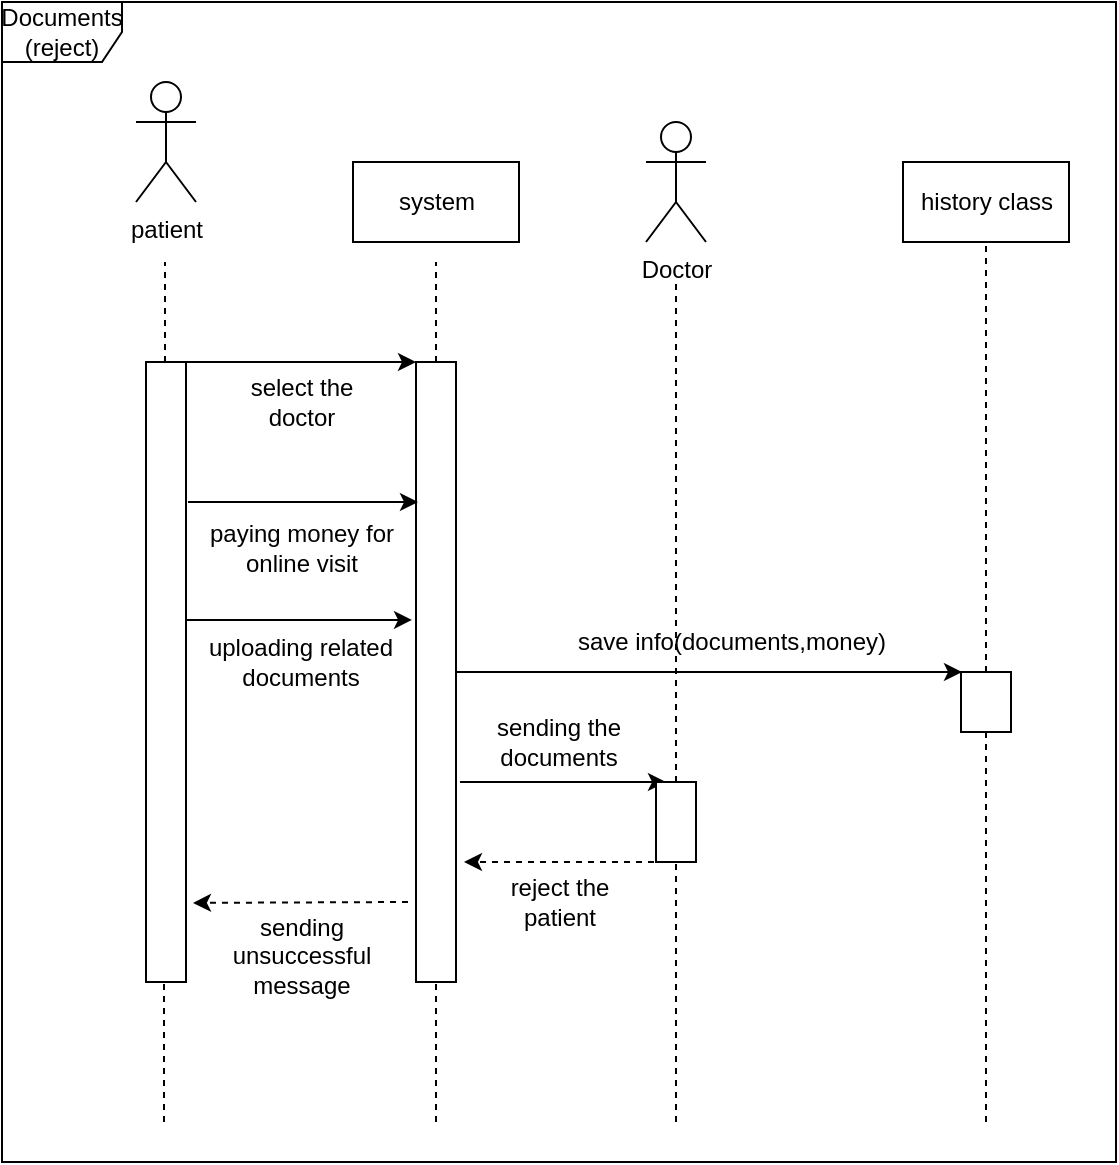 <mxfile type="device" version="12.3.8" pages="1"><diagram name="Page-1" id="ZdaVf6zdmED6G4ux3xBr"><mxGraphModel grid="1" dx="526" dy="498" gridSize="10" guides="1" tooltips="1" connect="1" arrows="1" fold="1" page="1" pageScale="1" pageWidth="850" pageHeight="1100" math="0" shadow="0"><root><mxCell id="0" /><mxCell id="1" parent="0" /><mxCell value="patient" id="5Ey6m13ZiVss2peBzVta-1" parent="1" style="shape=umlActor;verticalLabelPosition=bottom;labelBackgroundColor=#ffffff;verticalAlign=top;html=1;outlineConnect=0;" vertex="1"><mxGeometry as="geometry" height="60" width="30" x="90" y="80" /></mxCell><mxCell value="Doctor" id="5Ey6m13ZiVss2peBzVta-2" parent="1" style="shape=umlActor;verticalLabelPosition=bottom;labelBackgroundColor=#ffffff;verticalAlign=top;html=1;outlineConnect=0;" vertex="1"><mxGeometry as="geometry" height="60" width="30" x="345" y="100" /></mxCell><mxCell value="" id="5Ey6m13ZiVss2peBzVta-3" parent="1" style="endArrow=none;dashed=1;html=1;" edge="1"><mxGeometry as="geometry" height="50" width="50" relative="1"><mxPoint as="sourcePoint" x="104.5" y="220" /><mxPoint as="targetPoint" x="104.5" y="170" /></mxGeometry></mxCell><mxCell value="" id="5Ey6m13ZiVss2peBzVta-4" parent="1" style="endArrow=none;dashed=1;html=1;" edge="1"><mxGeometry as="geometry" height="50" width="50" relative="1"><mxPoint as="sourcePoint" x="240" y="220" /><mxPoint as="targetPoint" x="240" y="170" /></mxGeometry></mxCell><mxCell value="" id="5Ey6m13ZiVss2peBzVta-5" parent="1" style="endArrow=none;dashed=1;html=1;" edge="1" source="5Ey6m13ZiVss2peBzVta-29"><mxGeometry as="geometry" height="50" width="50" relative="1"><mxPoint as="sourcePoint" x="515" y="550" /><mxPoint as="targetPoint" x="515" y="160" /></mxGeometry></mxCell><mxCell value="" id="5Ey6m13ZiVss2peBzVta-6" parent="1" style="rounded=0;whiteSpace=wrap;html=1;" vertex="1"><mxGeometry as="geometry" height="310" width="20" x="95" y="220" /></mxCell><mxCell value="" id="5Ey6m13ZiVss2peBzVta-7" parent="1" style="rounded=0;whiteSpace=wrap;html=1;" vertex="1"><mxGeometry as="geometry" height="310" width="20" x="230" y="220" /></mxCell><mxCell value="" id="5Ey6m13ZiVss2peBzVta-8" parent="1" style="endArrow=classic;html=1;" edge="1"><mxGeometry as="geometry" height="50" width="50" relative="1"><mxPoint as="sourcePoint" x="115" y="220" /><mxPoint as="targetPoint" x="230" y="220" /></mxGeometry></mxCell><mxCell value="select the doctor" id="5Ey6m13ZiVss2peBzVta-9" parent="1" style="text;html=1;strokeColor=none;fillColor=none;align=center;verticalAlign=middle;whiteSpace=wrap;rounded=0;" vertex="1"><mxGeometry as="geometry" height="20" width="90" x="127.5" y="230" /></mxCell><mxCell value="history&amp;nbsp;class" id="5Ey6m13ZiVss2peBzVta-10" parent="1" style="rounded=0;whiteSpace=wrap;html=1;" vertex="1"><mxGeometry as="geometry" height="40" width="83" x="473.5" y="120" /></mxCell><mxCell value="system" id="5Ey6m13ZiVss2peBzVta-11" parent="1" style="rounded=0;whiteSpace=wrap;html=1;" vertex="1"><mxGeometry as="geometry" height="40" width="83" x="198.5" y="120" /></mxCell><mxCell value="reject the patient" id="5Ey6m13ZiVss2peBzVta-12" parent="1" style="text;html=1;strokeColor=none;fillColor=none;align=center;verticalAlign=middle;whiteSpace=wrap;rounded=0;" vertex="1"><mxGeometry as="geometry" height="20" width="60" x="271.5" y="480" /></mxCell><mxCell value="&lt;p&gt;sending unsuccessful message&lt;/p&gt;&lt;p&gt;&lt;br&gt;&lt;/p&gt;" id="5Ey6m13ZiVss2peBzVta-13" parent="1" style="text;html=1;strokeColor=none;fillColor=none;align=center;verticalAlign=middle;whiteSpace=wrap;rounded=0;" vertex="1"><mxGeometry as="geometry" height="20" width="60" x="142.5" y="520" /></mxCell><mxCell value="" id="5Ey6m13ZiVss2peBzVta-14" parent="1" style="endArrow=none;dashed=1;html=1;entryX=0.5;entryY=1;entryDx=0;entryDy=0;" edge="1" target="5Ey6m13ZiVss2peBzVta-6"><mxGeometry as="geometry" height="50" width="50" relative="1"><mxPoint as="sourcePoint" x="105" y="530" /><mxPoint as="targetPoint" x="105" y="480" /><Array as="points"><mxPoint x="105" y="530" /></Array></mxGeometry></mxCell><mxCell value="Documents (reject)" id="5Ey6m13ZiVss2peBzVta-15" parent="1" style="shape=umlFrame;whiteSpace=wrap;html=1;width=60;height=30;" vertex="1"><mxGeometry as="geometry" height="580" width="557" x="23" y="40" /></mxCell><mxCell value="" id="5Ey6m13ZiVss2peBzVta-16" parent="1" style="endArrow=classic;html=1;dashed=1;exitX=0.25;exitY=1;exitDx=0;exitDy=0;" edge="1" source="5Ey6m13ZiVss2peBzVta-23"><mxGeometry as="geometry" height="50" width="50" relative="1"><mxPoint as="sourcePoint" x="350" y="460" /><mxPoint as="targetPoint" x="254" y="470" /></mxGeometry></mxCell><mxCell value="" id="5Ey6m13ZiVss2peBzVta-17" parent="1" style="endArrow=none;dashed=1;html=1;entryX=0.5;entryY=1;entryDx=0;entryDy=0;" edge="1" target="5Ey6m13ZiVss2peBzVta-23"><mxGeometry as="geometry" height="50" width="50" relative="1"><mxPoint as="sourcePoint" x="360" y="600" /><mxPoint as="targetPoint" x="360" y="460" /></mxGeometry></mxCell><mxCell value="" id="5Ey6m13ZiVss2peBzVta-18" parent="1" style="endArrow=classic;html=1;" edge="1"><mxGeometry as="geometry" height="50" width="50" relative="1"><mxPoint as="sourcePoint" x="116" y="290" /><mxPoint as="targetPoint" x="231" y="290" /></mxGeometry></mxCell><mxCell value="paying money for online visit" id="5Ey6m13ZiVss2peBzVta-19" parent="1" style="text;html=1;strokeColor=none;fillColor=none;align=center;verticalAlign=middle;whiteSpace=wrap;rounded=0;direction=south;" vertex="1"><mxGeometry as="geometry" height="40" width="98" x="123.5" y="292.5" /></mxCell><mxCell value="" id="5Ey6m13ZiVss2peBzVta-20" parent="1" style="endArrow=classic;html=1;entryX=-0.1;entryY=0.416;entryDx=0;entryDy=0;entryPerimeter=0;" edge="1" target="5Ey6m13ZiVss2peBzVta-7"><mxGeometry as="geometry" height="50" width="50" relative="1"><mxPoint as="sourcePoint" x="115" y="349" /><mxPoint as="targetPoint" x="230" y="360" /></mxGeometry></mxCell><mxCell value="uploading related documents" id="5Ey6m13ZiVss2peBzVta-21" parent="1" style="text;html=1;strokeColor=none;fillColor=none;align=center;verticalAlign=middle;whiteSpace=wrap;rounded=0;" vertex="1"><mxGeometry as="geometry" height="20" width="107" x="119" y="360" /></mxCell><mxCell value="" id="5Ey6m13ZiVss2peBzVta-22" parent="1" style="endArrow=classic;html=1;entryX=0.25;entryY=0;entryDx=0;entryDy=0;" edge="1" target="5Ey6m13ZiVss2peBzVta-23"><mxGeometry as="geometry" height="50" width="50" relative="1"><mxPoint as="sourcePoint" x="252" y="430" /><mxPoint as="targetPoint" x="360" y="409" /></mxGeometry></mxCell><mxCell value="" id="5Ey6m13ZiVss2peBzVta-23" parent="1" style="rounded=0;whiteSpace=wrap;html=1;" vertex="1"><mxGeometry as="geometry" height="40" width="20" x="350" y="430" /></mxCell><mxCell value="sending the documents" id="5Ey6m13ZiVss2peBzVta-24" parent="1" style="text;html=1;strokeColor=none;fillColor=none;align=center;verticalAlign=middle;whiteSpace=wrap;rounded=0;" vertex="1"><mxGeometry as="geometry" height="20" width="65" x="269" y="400" /></mxCell><mxCell value="" id="5Ey6m13ZiVss2peBzVta-25" parent="1" style="endArrow=none;dashed=1;html=1;exitX=0.5;exitY=0;exitDx=0;exitDy=0;" edge="1" source="5Ey6m13ZiVss2peBzVta-23"><mxGeometry as="geometry" height="50" width="50" relative="1"><mxPoint as="sourcePoint" x="359.5" y="370" /><mxPoint as="targetPoint" x="360" y="180" /></mxGeometry></mxCell><mxCell value="" id="5Ey6m13ZiVss2peBzVta-32" parent="1" style="endArrow=none;dashed=1;html=1;entryX=0.5;entryY=1;entryDx=0;entryDy=0;" edge="1" target="5Ey6m13ZiVss2peBzVta-7"><mxGeometry as="geometry" height="50" width="50" relative="1"><mxPoint as="sourcePoint" x="240" y="600" /><mxPoint as="targetPoint" x="240" y="550" /></mxGeometry></mxCell><mxCell value="" id="5Ey6m13ZiVss2peBzVta-33" parent="1" style="endArrow=none;dashed=1;html=1;" edge="1"><mxGeometry as="geometry" height="50" width="50" relative="1"><mxPoint as="sourcePoint" x="104" y="600" /><mxPoint as="targetPoint" x="104" y="530" /></mxGeometry></mxCell><mxCell value="" id="5Ey6m13ZiVss2peBzVta-37" parent="1" style="endArrow=classic;html=1;entryX=0.02;entryY=0;entryDx=0;entryDy=0;entryPerimeter=0;exitX=1;exitY=0.5;exitDx=0;exitDy=0;" edge="1" target="5Ey6m13ZiVss2peBzVta-29" source="5Ey6m13ZiVss2peBzVta-7"><mxGeometry as="geometry" height="50" width="50" relative="1"><mxPoint as="sourcePoint" x="255" y="374" /><mxPoint as="targetPoint" x="520" y="374" /></mxGeometry></mxCell><mxCell value="save info(documents,money)" id="5Ey6m13ZiVss2peBzVta-38" parent="1" style="text;html=1;strokeColor=none;fillColor=none;align=center;verticalAlign=middle;whiteSpace=wrap;rounded=0;" vertex="1"><mxGeometry as="geometry" height="20" width="180" x="297.5" y="350" /></mxCell><mxCell value="" id="5Ey6m13ZiVss2peBzVta-29" parent="1" style="rounded=0;whiteSpace=wrap;html=1;" vertex="1"><mxGeometry as="geometry" height="30" width="25" x="502.5" y="375" /></mxCell><mxCell value="" id="5Ey6m13ZiVss2peBzVta-40" parent="1" style="endArrow=none;dashed=1;html=1;" edge="1" target="5Ey6m13ZiVss2peBzVta-29"><mxGeometry as="geometry" height="50" width="50" relative="1"><mxPoint as="sourcePoint" x="515" y="600" /><mxPoint as="targetPoint" x="515" y="160" /></mxGeometry></mxCell><mxCell value="" id="5Ey6m13ZiVss2peBzVta-42" parent="1" style="endArrow=classic;html=1;dashed=1;exitX=0;exitY=0.75;exitDx=0;exitDy=0;entryX=1.15;entryY=0.774;entryDx=0;entryDy=0;entryPerimeter=0;" edge="1"><mxGeometry as="geometry" height="50" width="50" relative="1"><mxPoint as="sourcePoint" x="226" y="490" /><mxPoint as="targetPoint" x="118.5" y="490.44" /></mxGeometry></mxCell></root></mxGraphModel></diagram></mxfile>